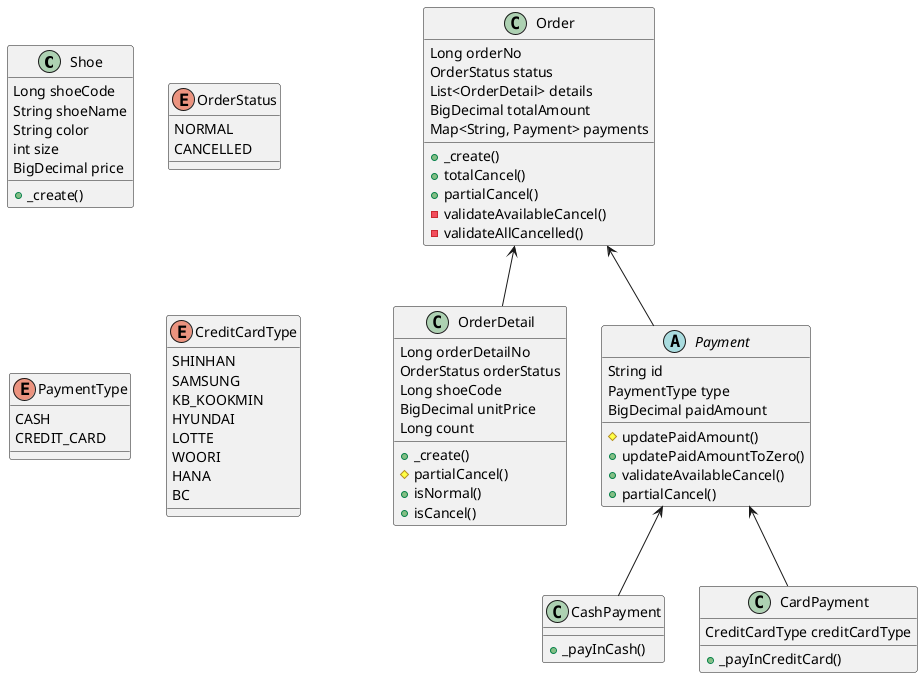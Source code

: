 @startuml



class Shoe {
Long shoeCode
String shoeName
String color
int size
BigDecimal price
+ _create()
}

enum OrderStatus {
NORMAL
CANCELLED
}

class Order {
Long orderNo
OrderStatus status
List<OrderDetail> details
BigDecimal totalAmount
Map<String, Payment> payments
+ _create()
+ totalCancel()
+ partialCancel()
- validateAvailableCancel()
- validateAllCancelled()
}

class OrderDetail {
Long orderDetailNo
OrderStatus orderStatus
Long shoeCode
BigDecimal unitPrice
Long count
+ _create()
# partialCancel()
+ isNormal()
+ isCancel()
}

abstract class Payment {
String id
PaymentType type
BigDecimal paidAmount
# updatePaidAmount()
+ updatePaidAmountToZero()
+ validateAvailableCancel()
+ partialCancel()
}

class CashPayment {
+ _payInCash()
}

class CardPayment {
CreditCardType creditCardType
+ _payInCreditCard()
}

enum PaymentType {
CASH
CREDIT_CARD
}

enum CreditCardType {
SHINHAN
SAMSUNG
KB_KOOKMIN
HYUNDAI
LOTTE
WOORI
HANA
BC
}


Order <-- OrderDetail
Order <-- Payment
Payment <-- CashPayment
Payment <-- CardPayment

@enduml